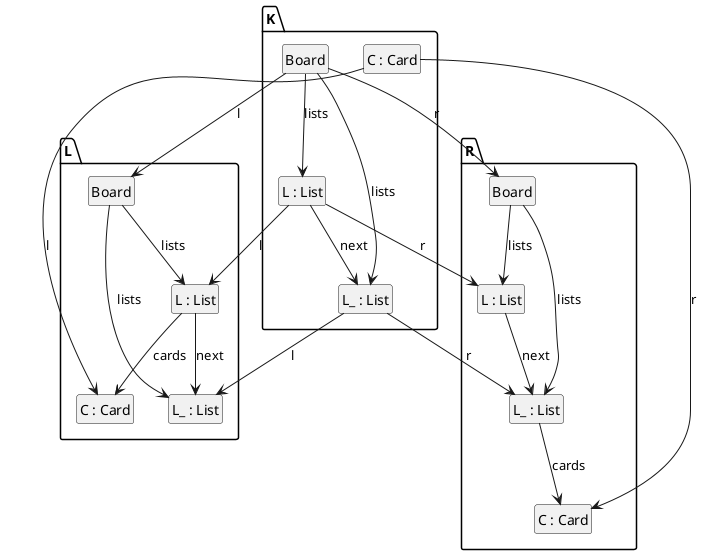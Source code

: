 @startuml
skinparam shadowing false
hide members
hide circle
class "L.Board"
class "L.L : List"
class "L.C : Card"
class "L.L_ : List"
"L.Board"-->"L.L : List" : "lists"
"L.Board"-->"L.L_ : List" : "lists"
"L.L : List"-->"L.C : Card" : "cards"
"L.L : List"-->"L.L_ : List" : "next"
class "K.Board"
class "K.L : List"
class "K.L_ : List"
class "K.C : Card"
"K.Board"-->"K.L : List" : "lists"
"K.Board"-->"K.L_ : List" : "lists"
"K.L : List"-->"K.L_ : List" : "next"
class "R.Board"
class "R.L : List"
class "R.L_ : List"
class "R.C : Card"
"R.Board"-->"R.L : List" : "lists"
"R.Board"-->"R.L_ : List" : "lists"
"R.L : List"-->"R.L_ : List" : "next"
"R.L_ : List"-->"R.C : Card" : "cards"
"K.Board" --> "L.Board" : "l"
"K.L : List" --> "L.L : List" : "l"
"K.L_ : List" --> "L.L_ : List" : "l"
"K.C : Card" --> "L.C : Card" : "l"
"K.Board" --> "R.Board" : "r"
"K.L : List" --> "R.L : List" : "r"
"K.L_ : List" --> "R.L_ : List" : "r"
"K.C : Card" --> "R.C : Card" : "r"
@enduml
